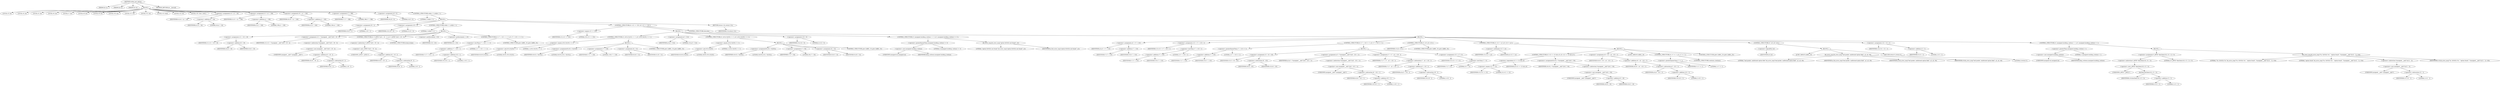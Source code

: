 digraph udhcp_get_option {  
"1000114" [label = "(METHOD,udhcp_get_option)" ]
"1000115" [label = "(PARAM,int a1)" ]
"1000116" [label = "(PARAM,int a2)" ]
"1000117" [label = "(PARAM,int a3)" ]
"1000118" [label = "(BLOCK,,)" ]
"1000119" [label = "(LOCAL,v3: int)" ]
"1000120" [label = "(LOCAL,v4: int)" ]
"1000121" [label = "(LOCAL,v5: int)" ]
"1000122" [label = "(LOCAL,v6: int)" ]
"1000123" [label = "(LOCAL,v7: int)" ]
"1000124" [label = "(LOCAL,v8: int)" ]
"1000125" [label = "(LOCAL,v9: int)" ]
"1000126" [label = "(LOCAL,v10: int)" ]
"1000127" [label = "(LOCAL,v11: int)" ]
"1000128" [label = "(LOCAL,v12: int)" ]
"1000129" [label = "(LOCAL,v13: bool)" ]
"1000130" [label = "(LOCAL,v14: int)" ]
"1000131" [label = "(LOCAL,v16: char [ 546 ])" ]
"1000132" [label = "(<operator>.assignment,v4 = a1 + 44)" ]
"1000133" [label = "(IDENTIFIER,v4,v4 = a1 + 44)" ]
"1000134" [label = "(<operator>.addition,a1 + 44)" ]
"1000135" [label = "(IDENTIFIER,a1,a1 + 44)" ]
"1000136" [label = "(LITERAL,44,a1 + 44)" ]
"1000137" [label = "(<operator>.assignment,v5 = a1 + 108)" ]
"1000138" [label = "(IDENTIFIER,v5,v5 = a1 + 108)" ]
"1000139" [label = "(<operator>.addition,a1 + 108)" ]
"1000140" [label = "(IDENTIFIER,a1,a1 + 108)" ]
"1000141" [label = "(LITERAL,108,a1 + 108)" ]
"1000142" [label = "(<operator>.assignment,v6 = a1 + 240)" ]
"1000143" [label = "(IDENTIFIER,v6,v6 = a1 + 240)" ]
"1000144" [label = "(<operator>.addition,a1 + 240)" ]
"1000145" [label = "(IDENTIFIER,a1,a1 + 240)" ]
"1000146" [label = "(LITERAL,240,a1 + 240)" ]
"1000147" [label = "(<operator>.assignment,v7 = 388)" ]
"1000148" [label = "(IDENTIFIER,v7,v7 = 388)" ]
"1000149" [label = "(LITERAL,388,v7 = 388)" ]
"1000150" [label = "(<operator>.assignment,v8 = 0)" ]
"1000151" [label = "(IDENTIFIER,v8,v8 = 0)" ]
"1000152" [label = "(LITERAL,0,v8 = 0)" ]
"1000153" [label = "(CONTROL_STRUCTURE,while ( 2 ),while ( 2 ))" ]
"1000154" [label = "(LITERAL,2,while ( 2 ))" ]
"1000155" [label = "(BLOCK,,)" ]
"1000156" [label = "(<operator>.assignment,v9 = 2)" ]
"1000157" [label = "(IDENTIFIER,v9,v9 = 2)" ]
"1000158" [label = "(LITERAL,2,v9 = 2)" ]
"1000159" [label = "(<operator>.assignment,v10 = 0)" ]
"1000160" [label = "(IDENTIFIER,v10,v10 = 0)" ]
"1000161" [label = "(LITERAL,0,v10 = 0)" ]
"1000162" [label = "(CONTROL_STRUCTURE,while ( 1 ),while ( 1 ))" ]
"1000163" [label = "(LITERAL,1,while ( 1 ))" ]
"1000164" [label = "(BLOCK,,)" ]
"1000165" [label = "(<operator>.assignment,v11 = v6 + v9)" ]
"1000166" [label = "(IDENTIFIER,v11,v11 = v6 + v9)" ]
"1000167" [label = "(<operator>.addition,v6 + v9)" ]
"1000168" [label = "(IDENTIFIER,v6,v6 + v9)" ]
"1000169" [label = "(IDENTIFIER,v9,v6 + v9)" ]
"1000170" [label = "(<operator>.assignment,v12 = *(unsigned __int8 *)(v6 + v9 - 2))" ]
"1000171" [label = "(IDENTIFIER,v12,v12 = *(unsigned __int8 *)(v6 + v9 - 2))" ]
"1000172" [label = "(<operator>.indirection,*(unsigned __int8 *)(v6 + v9 - 2))" ]
"1000173" [label = "(<operator>.cast,(unsigned __int8 *)(v6 + v9 - 2))" ]
"1000174" [label = "(UNKNOWN,unsigned __int8 *,unsigned __int8 *)" ]
"1000175" [label = "(<operator>.addition,v6 + v9 - 2)" ]
"1000176" [label = "(IDENTIFIER,v6,v6 + v9 - 2)" ]
"1000177" [label = "(<operator>.subtraction,v9 - 2)" ]
"1000178" [label = "(IDENTIFIER,v9,v9 - 2)" ]
"1000179" [label = "(LITERAL,2,v9 - 2)" ]
"1000180" [label = "(CONTROL_STRUCTURE,if ( *(_BYTE *)(v6 + v9 - 2) ),if ( *(_BYTE *)(v6 + v9 - 2) ))" ]
"1000181" [label = "(<operator>.indirection,*(_BYTE *)(v6 + v9 - 2))" ]
"1000182" [label = "(<operator>.cast,(_BYTE *)(v6 + v9 - 2))" ]
"1000183" [label = "(UNKNOWN,_BYTE *,_BYTE *)" ]
"1000184" [label = "(<operator>.addition,v6 + v9 - 2)" ]
"1000185" [label = "(IDENTIFIER,v6,v6 + v9 - 2)" ]
"1000186" [label = "(<operator>.subtraction,v9 - 2)" ]
"1000187" [label = "(IDENTIFIER,v9,v9 - 2)" ]
"1000188" [label = "(LITERAL,2,v9 - 2)" ]
"1000189" [label = "(CONTROL_STRUCTURE,break;,break;)" ]
"1000190" [label = "(<operator>.preDecrement,--v10)" ]
"1000191" [label = "(IDENTIFIER,v10,--v10)" ]
"1000192" [label = "(<operator>.preIncrement,++v9)" ]
"1000193" [label = "(IDENTIFIER,v9,++v9)" ]
"1000194" [label = "(CONTROL_STRUCTURE,if ( v7 + v10 + 1 < 2 ),if ( v7 + v10 + 1 < 2 ))" ]
"1000195" [label = "(<operator>.lessThan,v7 + v10 + 1 < 2)" ]
"1000196" [label = "(<operator>.addition,v7 + v10 + 1)" ]
"1000197" [label = "(IDENTIFIER,v7,v7 + v10 + 1)" ]
"1000198" [label = "(<operator>.addition,v10 + 1)" ]
"1000199" [label = "(IDENTIFIER,v10,v10 + 1)" ]
"1000200" [label = "(LITERAL,1,v10 + 1)" ]
"1000201" [label = "(LITERAL,2,v7 + v10 + 1 < 2)" ]
"1000202" [label = "(CONTROL_STRUCTURE,goto LABEL_20;,goto LABEL_20;)" ]
"1000203" [label = "(CONTROL_STRUCTURE,if ( v12 == 255 ),if ( v12 == 255 ))" ]
"1000204" [label = "(<operator>.equals,v12 == 255)" ]
"1000205" [label = "(IDENTIFIER,v12,v12 == 255)" ]
"1000206" [label = "(LITERAL,255,v12 == 255)" ]
"1000207" [label = "(BLOCK,,)" ]
"1000208" [label = "(CONTROL_STRUCTURE,if ( (v8 & 0x101) == 1 ),if ( (v8 & 0x101) == 1 ))" ]
"1000209" [label = "(<operator>.equals,(v8 & 0x101) == 1)" ]
"1000210" [label = "(<operator>.and,v8 & 0x101)" ]
"1000211" [label = "(IDENTIFIER,v8,v8 & 0x101)" ]
"1000212" [label = "(LITERAL,0x101,v8 & 0x101)" ]
"1000213" [label = "(LITERAL,1,(v8 & 0x101) == 1)" ]
"1000214" [label = "(BLOCK,,)" ]
"1000215" [label = "(<operators>.assignmentOr,v8 |= 0x101u)" ]
"1000216" [label = "(IDENTIFIER,v8,v8 |= 0x101u)" ]
"1000217" [label = "(LITERAL,0x101u,v8 |= 0x101u)" ]
"1000218" [label = "(<operator>.assignment,v7 = 128)" ]
"1000219" [label = "(IDENTIFIER,v7,v7 = 128)" ]
"1000220" [label = "(LITERAL,128,v7 = 128)" ]
"1000221" [label = "(<operator>.assignment,v6 = v5)" ]
"1000222" [label = "(IDENTIFIER,v6,v6 = v5)" ]
"1000223" [label = "(IDENTIFIER,v5,v6 = v5)" ]
"1000224" [label = "(CONTROL_STRUCTURE,goto LABEL_19;,goto LABEL_19;)" ]
"1000225" [label = "(<operator>.assignment,a3 = 514)" ]
"1000226" [label = "(IDENTIFIER,a3,a3 = 514)" ]
"1000227" [label = "(LITERAL,514,a3 = 514)" ]
"1000228" [label = "(CONTROL_STRUCTURE,if ( (v8 & 0x202) == 2 ),if ( (v8 & 0x202) == 2 ))" ]
"1000229" [label = "(<operator>.equals,(v8 & 0x202) == 2)" ]
"1000230" [label = "(<operator>.and,v8 & 0x202)" ]
"1000231" [label = "(IDENTIFIER,v8,v8 & 0x202)" ]
"1000232" [label = "(LITERAL,0x202,v8 & 0x202)" ]
"1000233" [label = "(LITERAL,2,(v8 & 0x202) == 2)" ]
"1000234" [label = "(BLOCK,,)" ]
"1000235" [label = "(<operators>.assignmentOr,v8 |= 0x202u)" ]
"1000236" [label = "(IDENTIFIER,v8,v8 |= 0x202u)" ]
"1000237" [label = "(LITERAL,0x202u,v8 |= 0x202u)" ]
"1000238" [label = "(<operator>.assignment,v7 = 64)" ]
"1000239" [label = "(IDENTIFIER,v7,v7 = 64)" ]
"1000240" [label = "(LITERAL,64,v7 = 64)" ]
"1000241" [label = "(<operator>.assignment,v6 = v4)" ]
"1000242" [label = "(IDENTIFIER,v6,v6 = v4)" ]
"1000243" [label = "(IDENTIFIER,v4,v6 = v4)" ]
"1000244" [label = "(CONTROL_STRUCTURE,goto LABEL_19;,goto LABEL_19;)" ]
"1000245" [label = "(<operator>.assignment,v14 = 0)" ]
"1000246" [label = "(IDENTIFIER,v14,v14 = 0)" ]
"1000247" [label = "(LITERAL,0,v14 = 0)" ]
"1000248" [label = "(CONTROL_STRUCTURE,if ( (unsigned int)dhcp_verbose >= 3 ),if ( (unsigned int)dhcp_verbose >= 3 ))" ]
"1000249" [label = "(<operator>.greaterEqualsThan,(unsigned int)dhcp_verbose >= 3)" ]
"1000250" [label = "(<operator>.cast,(unsigned int)dhcp_verbose)" ]
"1000251" [label = "(UNKNOWN,unsigned int,unsigned int)" ]
"1000252" [label = "(IDENTIFIER,dhcp_verbose,(unsigned int)dhcp_verbose)" ]
"1000253" [label = "(LITERAL,3,(unsigned int)dhcp_verbose >= 3)" ]
"1000254" [label = "(bb_error_msg,bb_error_msg(\"option 0x%02x not found\", a2))" ]
"1000255" [label = "(LITERAL,\"option 0x%02x not found\",bb_error_msg(\"option 0x%02x not found\", a2))" ]
"1000256" [label = "(IDENTIFIER,a2,bb_error_msg(\"option 0x%02x not found\", a2))" ]
"1000257" [label = "(CONTROL_STRUCTURE,else,else)" ]
"1000258" [label = "(BLOCK,,)" ]
"1000259" [label = "(<operator>.assignment,a3 = v7 + v10)" ]
"1000260" [label = "(IDENTIFIER,a3,a3 = v7 + v10)" ]
"1000261" [label = "(<operator>.addition,v7 + v10)" ]
"1000262" [label = "(IDENTIFIER,v7,v7 + v10)" ]
"1000263" [label = "(IDENTIFIER,v10,v7 + v10)" ]
"1000264" [label = "(<operator>.assignment,v13 = v7 + v10 < 2)" ]
"1000265" [label = "(IDENTIFIER,v13,v13 = v7 + v10 < 2)" ]
"1000266" [label = "(<operator>.lessThan,v7 + v10 < 2)" ]
"1000267" [label = "(<operator>.addition,v7 + v10)" ]
"1000268" [label = "(IDENTIFIER,v7,v7 + v10)" ]
"1000269" [label = "(IDENTIFIER,v10,v7 + v10)" ]
"1000270" [label = "(LITERAL,2,v7 + v10 < 2)" ]
"1000271" [label = "(CONTROL_STRUCTURE,if ( v7 + v10 >= 2 ),if ( v7 + v10 >= 2 ))" ]
"1000272" [label = "(<operator>.greaterEqualsThan,v7 + v10 >= 2)" ]
"1000273" [label = "(<operator>.addition,v7 + v10)" ]
"1000274" [label = "(IDENTIFIER,v7,v7 + v10)" ]
"1000275" [label = "(IDENTIFIER,v10,v7 + v10)" ]
"1000276" [label = "(LITERAL,2,v7 + v10 >= 2)" ]
"1000277" [label = "(BLOCK,,)" ]
"1000278" [label = "(<operator>.assignment,v3 = v6 - v10)" ]
"1000279" [label = "(IDENTIFIER,v3,v3 = v6 - v10)" ]
"1000280" [label = "(<operator>.subtraction,v6 - v10)" ]
"1000281" [label = "(IDENTIFIER,v6,v6 - v10)" ]
"1000282" [label = "(IDENTIFIER,v10,v6 - v10)" ]
"1000283" [label = "(<operator>.assignment,a3 = *(unsigned __int8 *)(v6 - v10 + 1))" ]
"1000284" [label = "(IDENTIFIER,a3,a3 = *(unsigned __int8 *)(v6 - v10 + 1))" ]
"1000285" [label = "(<operator>.indirection,*(unsigned __int8 *)(v6 - v10 + 1))" ]
"1000286" [label = "(<operator>.cast,(unsigned __int8 *)(v6 - v10 + 1))" ]
"1000287" [label = "(UNKNOWN,unsigned __int8 *,unsigned __int8 *)" ]
"1000288" [label = "(<operator>.subtraction,v6 - v10 + 1)" ]
"1000289" [label = "(IDENTIFIER,v6,v6 - v10 + 1)" ]
"1000290" [label = "(<operator>.addition,v10 + 1)" ]
"1000291" [label = "(IDENTIFIER,v10,v10 + 1)" ]
"1000292" [label = "(LITERAL,1,v10 + 1)" ]
"1000293" [label = "(<operator>.assignment,v7 = v7 - a3 + v10 - 2)" ]
"1000294" [label = "(IDENTIFIER,v7,v7 = v7 - a3 + v10 - 2)" ]
"1000295" [label = "(<operator>.subtraction,v7 - a3 + v10 - 2)" ]
"1000296" [label = "(IDENTIFIER,v7,v7 - a3 + v10 - 2)" ]
"1000297" [label = "(<operator>.addition,a3 + v10 - 2)" ]
"1000298" [label = "(IDENTIFIER,a3,a3 + v10 - 2)" ]
"1000299" [label = "(<operator>.subtraction,v10 - 2)" ]
"1000300" [label = "(IDENTIFIER,v10,v10 - 2)" ]
"1000301" [label = "(LITERAL,2,v10 - 2)" ]
"1000302" [label = "(<operator>.assignment,v13 = v7 < 0)" ]
"1000303" [label = "(IDENTIFIER,v13,v13 = v7 < 0)" ]
"1000304" [label = "(<operator>.lessThan,v7 < 0)" ]
"1000305" [label = "(IDENTIFIER,v7,v7 < 0)" ]
"1000306" [label = "(LITERAL,0,v7 < 0)" ]
"1000307" [label = "(CONTROL_STRUCTURE,if ( v13 ),if ( v13 ))" ]
"1000308" [label = "(IDENTIFIER,v13,if ( v13 ))" ]
"1000309" [label = "(CONTROL_STRUCTURE,goto LABEL_20;,goto LABEL_20;)" ]
"1000310" [label = "(CONTROL_STRUCTURE,if ( v12 != a2 ),if ( v12 != a2 ))" ]
"1000311" [label = "(<operator>.notEquals,v12 != a2)" ]
"1000312" [label = "(IDENTIFIER,v12,v12 != a2)" ]
"1000313" [label = "(IDENTIFIER,a2,v12 != a2)" ]
"1000314" [label = "(BLOCK,,)" ]
"1000315" [label = "(CONTROL_STRUCTURE,if ( v12 == 52 && a3 ),if ( v12 == 52 && a3 ))" ]
"1000316" [label = "(<operator>.logicalAnd,v12 == 52 && a3)" ]
"1000317" [label = "(<operator>.equals,v12 == 52)" ]
"1000318" [label = "(IDENTIFIER,v12,v12 == 52)" ]
"1000319" [label = "(LITERAL,52,v12 == 52)" ]
"1000320" [label = "(IDENTIFIER,a3,v12 == 52 && a3)" ]
"1000321" [label = "(<operators>.assignmentOr,v8 |= *(unsigned __int8 *)(v6 + v9))" ]
"1000322" [label = "(IDENTIFIER,v8,v8 |= *(unsigned __int8 *)(v6 + v9))" ]
"1000323" [label = "(<operator>.indirection,*(unsigned __int8 *)(v6 + v9))" ]
"1000324" [label = "(<operator>.cast,(unsigned __int8 *)(v6 + v9))" ]
"1000325" [label = "(UNKNOWN,unsigned __int8 *,unsigned __int8 *)" ]
"1000326" [label = "(<operator>.addition,v6 + v9)" ]
"1000327" [label = "(IDENTIFIER,v6,v6 + v9)" ]
"1000328" [label = "(IDENTIFIER,v9,v6 + v9)" ]
"1000329" [label = "(<operator>.assignment,v6 = v6 + a3 - v10 + 2)" ]
"1000330" [label = "(IDENTIFIER,v6,v6 = v6 + a3 - v10 + 2)" ]
"1000331" [label = "(<operator>.addition,v6 + a3 - v10 + 2)" ]
"1000332" [label = "(IDENTIFIER,v6,v6 + a3 - v10 + 2)" ]
"1000333" [label = "(<operator>.subtraction,a3 - v10 + 2)" ]
"1000334" [label = "(IDENTIFIER,a3,a3 - v10 + 2)" ]
"1000335" [label = "(<operator>.addition,v10 + 2)" ]
"1000336" [label = "(IDENTIFIER,v10,v10 + 2)" ]
"1000337" [label = "(LITERAL,2,v10 + 2)" ]
"1000338" [label = "(JUMP_TARGET,LABEL_19)" ]
"1000339" [label = "(CONTROL_STRUCTURE,if ( v7 >= 1 ),if ( v7 >= 1 ))" ]
"1000340" [label = "(<operator>.greaterEqualsThan,v7 >= 1)" ]
"1000341" [label = "(IDENTIFIER,v7,v7 >= 1)" ]
"1000342" [label = "(LITERAL,1,v7 >= 1)" ]
"1000343" [label = "(CONTROL_STRUCTURE,continue;,continue;)" ]
"1000344" [label = "(CONTROL_STRUCTURE,goto LABEL_20;,goto LABEL_20;)" ]
"1000345" [label = "(CONTROL_STRUCTURE,if ( !a3 ),if ( !a3 ))" ]
"1000346" [label = "(<operator>.logicalNot,!a3)" ]
"1000347" [label = "(IDENTIFIER,a3,!a3)" ]
"1000348" [label = "(BLOCK,,)" ]
"1000349" [label = "(JUMP_TARGET,LABEL_20)" ]
"1000350" [label = "(bb_error_msg,bb_error_msg(\"bad packet, malformed option field\", a2, a3, v9))" ]
"1000351" [label = "(LITERAL,\"bad packet, malformed option field\",bb_error_msg(\"bad packet, malformed option field\", a2, a3, v9))" ]
"1000352" [label = "(IDENTIFIER,a2,bb_error_msg(\"bad packet, malformed option field\", a2, a3, v9))" ]
"1000353" [label = "(IDENTIFIER,a3,bb_error_msg(\"bad packet, malformed option field\", a2, a3, v9))" ]
"1000354" [label = "(IDENTIFIER,v9,bb_error_msg(\"bad packet, malformed option field\", a2, a3, v9))" ]
"1000355" [label = "(RETURN,return 0;,return 0;)" ]
"1000356" [label = "(LITERAL,0,return 0;)" ]
"1000357" [label = "(<operator>.assignment,v14 = v3 + 2)" ]
"1000358" [label = "(IDENTIFIER,v14,v14 = v3 + 2)" ]
"1000359" [label = "(<operator>.addition,v3 + 2)" ]
"1000360" [label = "(IDENTIFIER,v3,v3 + 2)" ]
"1000361" [label = "(LITERAL,2,v3 + 2)" ]
"1000362" [label = "(CONTROL_STRUCTURE,if ( (unsigned int)dhcp_verbose > 1 ),if ( (unsigned int)dhcp_verbose > 1 ))" ]
"1000363" [label = "(<operator>.greaterThan,(unsigned int)dhcp_verbose > 1)" ]
"1000364" [label = "(<operator>.cast,(unsigned int)dhcp_verbose)" ]
"1000365" [label = "(UNKNOWN,unsigned int,unsigned int)" ]
"1000366" [label = "(IDENTIFIER,dhcp_verbose,(unsigned int)dhcp_verbose)" ]
"1000367" [label = "(LITERAL,1,(unsigned int)dhcp_verbose > 1)" ]
"1000368" [label = "(BLOCK,,)" ]
"1000369" [label = "(<operator>.assignment,*(_BYTE *)bin2hex(v16, v3 + 2) = 0)" ]
"1000370" [label = "(<operator>.indirection,*(_BYTE *)bin2hex(v16, v3 + 2))" ]
"1000371" [label = "(<operator>.cast,(_BYTE *)bin2hex(v16, v3 + 2))" ]
"1000372" [label = "(UNKNOWN,_BYTE *,_BYTE *)" ]
"1000373" [label = "(bin2hex,bin2hex(v16, v3 + 2))" ]
"1000374" [label = "(IDENTIFIER,v16,bin2hex(v16, v3 + 2))" ]
"1000375" [label = "(<operator>.addition,v3 + 2)" ]
"1000376" [label = "(IDENTIFIER,v3,v3 + 2)" ]
"1000377" [label = "(LITERAL,2,v3 + 2)" ]
"1000378" [label = "(LITERAL,0,*(_BYTE *)bin2hex(v16, v3 + 2) = 0)" ]
"1000379" [label = "(bb_error_msg,bb_error_msg(\"%s: 0x%02x %s\", \"option found\", *(unsigned __int8 *)(v11 - 2), v16))" ]
"1000380" [label = "(LITERAL,\"%s: 0x%02x %s\",bb_error_msg(\"%s: 0x%02x %s\", \"option found\", *(unsigned __int8 *)(v11 - 2), v16))" ]
"1000381" [label = "(LITERAL,\"option found\",bb_error_msg(\"%s: 0x%02x %s\", \"option found\", *(unsigned __int8 *)(v11 - 2), v16))" ]
"1000382" [label = "(<operator>.indirection,*(unsigned __int8 *)(v11 - 2))" ]
"1000383" [label = "(<operator>.cast,(unsigned __int8 *)(v11 - 2))" ]
"1000384" [label = "(UNKNOWN,unsigned __int8 *,unsigned __int8 *)" ]
"1000385" [label = "(<operator>.subtraction,v11 - 2)" ]
"1000386" [label = "(IDENTIFIER,v11,v11 - 2)" ]
"1000387" [label = "(LITERAL,2,v11 - 2)" ]
"1000388" [label = "(IDENTIFIER,v16,bb_error_msg(\"%s: 0x%02x %s\", \"option found\", *(unsigned __int8 *)(v11 - 2), v16))" ]
"1000389" [label = "(RETURN,return v14;,return v14;)" ]
"1000390" [label = "(IDENTIFIER,v14,return v14;)" ]
"1000391" [label = "(METHOD_RETURN,int __fastcall)" ]
  "1000114" -> "1000115" 
  "1000114" -> "1000116" 
  "1000114" -> "1000117" 
  "1000114" -> "1000118" 
  "1000114" -> "1000391" 
  "1000118" -> "1000119" 
  "1000118" -> "1000120" 
  "1000118" -> "1000121" 
  "1000118" -> "1000122" 
  "1000118" -> "1000123" 
  "1000118" -> "1000124" 
  "1000118" -> "1000125" 
  "1000118" -> "1000126" 
  "1000118" -> "1000127" 
  "1000118" -> "1000128" 
  "1000118" -> "1000129" 
  "1000118" -> "1000130" 
  "1000118" -> "1000131" 
  "1000118" -> "1000132" 
  "1000118" -> "1000137" 
  "1000118" -> "1000142" 
  "1000118" -> "1000147" 
  "1000118" -> "1000150" 
  "1000118" -> "1000153" 
  "1000132" -> "1000133" 
  "1000132" -> "1000134" 
  "1000134" -> "1000135" 
  "1000134" -> "1000136" 
  "1000137" -> "1000138" 
  "1000137" -> "1000139" 
  "1000139" -> "1000140" 
  "1000139" -> "1000141" 
  "1000142" -> "1000143" 
  "1000142" -> "1000144" 
  "1000144" -> "1000145" 
  "1000144" -> "1000146" 
  "1000147" -> "1000148" 
  "1000147" -> "1000149" 
  "1000150" -> "1000151" 
  "1000150" -> "1000152" 
  "1000153" -> "1000154" 
  "1000153" -> "1000155" 
  "1000155" -> "1000156" 
  "1000155" -> "1000159" 
  "1000155" -> "1000162" 
  "1000155" -> "1000203" 
  "1000155" -> "1000389" 
  "1000156" -> "1000157" 
  "1000156" -> "1000158" 
  "1000159" -> "1000160" 
  "1000159" -> "1000161" 
  "1000162" -> "1000163" 
  "1000162" -> "1000164" 
  "1000164" -> "1000165" 
  "1000164" -> "1000170" 
  "1000164" -> "1000180" 
  "1000164" -> "1000190" 
  "1000164" -> "1000192" 
  "1000164" -> "1000194" 
  "1000165" -> "1000166" 
  "1000165" -> "1000167" 
  "1000167" -> "1000168" 
  "1000167" -> "1000169" 
  "1000170" -> "1000171" 
  "1000170" -> "1000172" 
  "1000172" -> "1000173" 
  "1000173" -> "1000174" 
  "1000173" -> "1000175" 
  "1000175" -> "1000176" 
  "1000175" -> "1000177" 
  "1000177" -> "1000178" 
  "1000177" -> "1000179" 
  "1000180" -> "1000181" 
  "1000180" -> "1000189" 
  "1000181" -> "1000182" 
  "1000182" -> "1000183" 
  "1000182" -> "1000184" 
  "1000184" -> "1000185" 
  "1000184" -> "1000186" 
  "1000186" -> "1000187" 
  "1000186" -> "1000188" 
  "1000190" -> "1000191" 
  "1000192" -> "1000193" 
  "1000194" -> "1000195" 
  "1000194" -> "1000202" 
  "1000195" -> "1000196" 
  "1000195" -> "1000201" 
  "1000196" -> "1000197" 
  "1000196" -> "1000198" 
  "1000198" -> "1000199" 
  "1000198" -> "1000200" 
  "1000203" -> "1000204" 
  "1000203" -> "1000207" 
  "1000203" -> "1000257" 
  "1000204" -> "1000205" 
  "1000204" -> "1000206" 
  "1000207" -> "1000208" 
  "1000207" -> "1000225" 
  "1000207" -> "1000228" 
  "1000207" -> "1000245" 
  "1000207" -> "1000248" 
  "1000208" -> "1000209" 
  "1000208" -> "1000214" 
  "1000209" -> "1000210" 
  "1000209" -> "1000213" 
  "1000210" -> "1000211" 
  "1000210" -> "1000212" 
  "1000214" -> "1000215" 
  "1000214" -> "1000218" 
  "1000214" -> "1000221" 
  "1000214" -> "1000224" 
  "1000215" -> "1000216" 
  "1000215" -> "1000217" 
  "1000218" -> "1000219" 
  "1000218" -> "1000220" 
  "1000221" -> "1000222" 
  "1000221" -> "1000223" 
  "1000225" -> "1000226" 
  "1000225" -> "1000227" 
  "1000228" -> "1000229" 
  "1000228" -> "1000234" 
  "1000229" -> "1000230" 
  "1000229" -> "1000233" 
  "1000230" -> "1000231" 
  "1000230" -> "1000232" 
  "1000234" -> "1000235" 
  "1000234" -> "1000238" 
  "1000234" -> "1000241" 
  "1000234" -> "1000244" 
  "1000235" -> "1000236" 
  "1000235" -> "1000237" 
  "1000238" -> "1000239" 
  "1000238" -> "1000240" 
  "1000241" -> "1000242" 
  "1000241" -> "1000243" 
  "1000245" -> "1000246" 
  "1000245" -> "1000247" 
  "1000248" -> "1000249" 
  "1000248" -> "1000254" 
  "1000249" -> "1000250" 
  "1000249" -> "1000253" 
  "1000250" -> "1000251" 
  "1000250" -> "1000252" 
  "1000254" -> "1000255" 
  "1000254" -> "1000256" 
  "1000257" -> "1000258" 
  "1000258" -> "1000259" 
  "1000258" -> "1000264" 
  "1000258" -> "1000271" 
  "1000258" -> "1000307" 
  "1000258" -> "1000310" 
  "1000258" -> "1000345" 
  "1000258" -> "1000357" 
  "1000258" -> "1000362" 
  "1000259" -> "1000260" 
  "1000259" -> "1000261" 
  "1000261" -> "1000262" 
  "1000261" -> "1000263" 
  "1000264" -> "1000265" 
  "1000264" -> "1000266" 
  "1000266" -> "1000267" 
  "1000266" -> "1000270" 
  "1000267" -> "1000268" 
  "1000267" -> "1000269" 
  "1000271" -> "1000272" 
  "1000271" -> "1000277" 
  "1000272" -> "1000273" 
  "1000272" -> "1000276" 
  "1000273" -> "1000274" 
  "1000273" -> "1000275" 
  "1000277" -> "1000278" 
  "1000277" -> "1000283" 
  "1000277" -> "1000293" 
  "1000277" -> "1000302" 
  "1000278" -> "1000279" 
  "1000278" -> "1000280" 
  "1000280" -> "1000281" 
  "1000280" -> "1000282" 
  "1000283" -> "1000284" 
  "1000283" -> "1000285" 
  "1000285" -> "1000286" 
  "1000286" -> "1000287" 
  "1000286" -> "1000288" 
  "1000288" -> "1000289" 
  "1000288" -> "1000290" 
  "1000290" -> "1000291" 
  "1000290" -> "1000292" 
  "1000293" -> "1000294" 
  "1000293" -> "1000295" 
  "1000295" -> "1000296" 
  "1000295" -> "1000297" 
  "1000297" -> "1000298" 
  "1000297" -> "1000299" 
  "1000299" -> "1000300" 
  "1000299" -> "1000301" 
  "1000302" -> "1000303" 
  "1000302" -> "1000304" 
  "1000304" -> "1000305" 
  "1000304" -> "1000306" 
  "1000307" -> "1000308" 
  "1000307" -> "1000309" 
  "1000310" -> "1000311" 
  "1000310" -> "1000314" 
  "1000311" -> "1000312" 
  "1000311" -> "1000313" 
  "1000314" -> "1000315" 
  "1000314" -> "1000329" 
  "1000314" -> "1000338" 
  "1000314" -> "1000339" 
  "1000314" -> "1000344" 
  "1000315" -> "1000316" 
  "1000315" -> "1000321" 
  "1000316" -> "1000317" 
  "1000316" -> "1000320" 
  "1000317" -> "1000318" 
  "1000317" -> "1000319" 
  "1000321" -> "1000322" 
  "1000321" -> "1000323" 
  "1000323" -> "1000324" 
  "1000324" -> "1000325" 
  "1000324" -> "1000326" 
  "1000326" -> "1000327" 
  "1000326" -> "1000328" 
  "1000329" -> "1000330" 
  "1000329" -> "1000331" 
  "1000331" -> "1000332" 
  "1000331" -> "1000333" 
  "1000333" -> "1000334" 
  "1000333" -> "1000335" 
  "1000335" -> "1000336" 
  "1000335" -> "1000337" 
  "1000339" -> "1000340" 
  "1000339" -> "1000343" 
  "1000340" -> "1000341" 
  "1000340" -> "1000342" 
  "1000345" -> "1000346" 
  "1000345" -> "1000348" 
  "1000346" -> "1000347" 
  "1000348" -> "1000349" 
  "1000348" -> "1000350" 
  "1000348" -> "1000355" 
  "1000350" -> "1000351" 
  "1000350" -> "1000352" 
  "1000350" -> "1000353" 
  "1000350" -> "1000354" 
  "1000355" -> "1000356" 
  "1000357" -> "1000358" 
  "1000357" -> "1000359" 
  "1000359" -> "1000360" 
  "1000359" -> "1000361" 
  "1000362" -> "1000363" 
  "1000362" -> "1000368" 
  "1000363" -> "1000364" 
  "1000363" -> "1000367" 
  "1000364" -> "1000365" 
  "1000364" -> "1000366" 
  "1000368" -> "1000369" 
  "1000368" -> "1000379" 
  "1000369" -> "1000370" 
  "1000369" -> "1000378" 
  "1000370" -> "1000371" 
  "1000371" -> "1000372" 
  "1000371" -> "1000373" 
  "1000373" -> "1000374" 
  "1000373" -> "1000375" 
  "1000375" -> "1000376" 
  "1000375" -> "1000377" 
  "1000379" -> "1000380" 
  "1000379" -> "1000381" 
  "1000379" -> "1000382" 
  "1000379" -> "1000388" 
  "1000382" -> "1000383" 
  "1000383" -> "1000384" 
  "1000383" -> "1000385" 
  "1000385" -> "1000386" 
  "1000385" -> "1000387" 
  "1000389" -> "1000390" 
}
